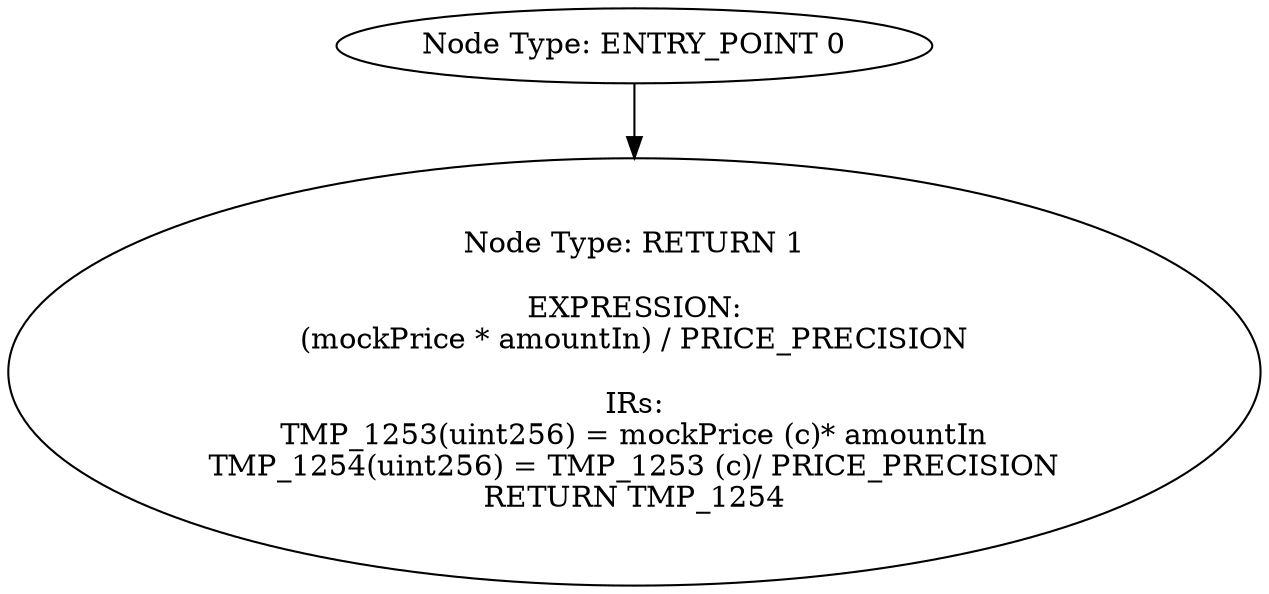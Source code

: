 digraph{
0[label="Node Type: ENTRY_POINT 0
"];
0->1;
1[label="Node Type: RETURN 1

EXPRESSION:
(mockPrice * amountIn) / PRICE_PRECISION

IRs:
TMP_1253(uint256) = mockPrice (c)* amountIn
TMP_1254(uint256) = TMP_1253 (c)/ PRICE_PRECISION
RETURN TMP_1254"];
}
